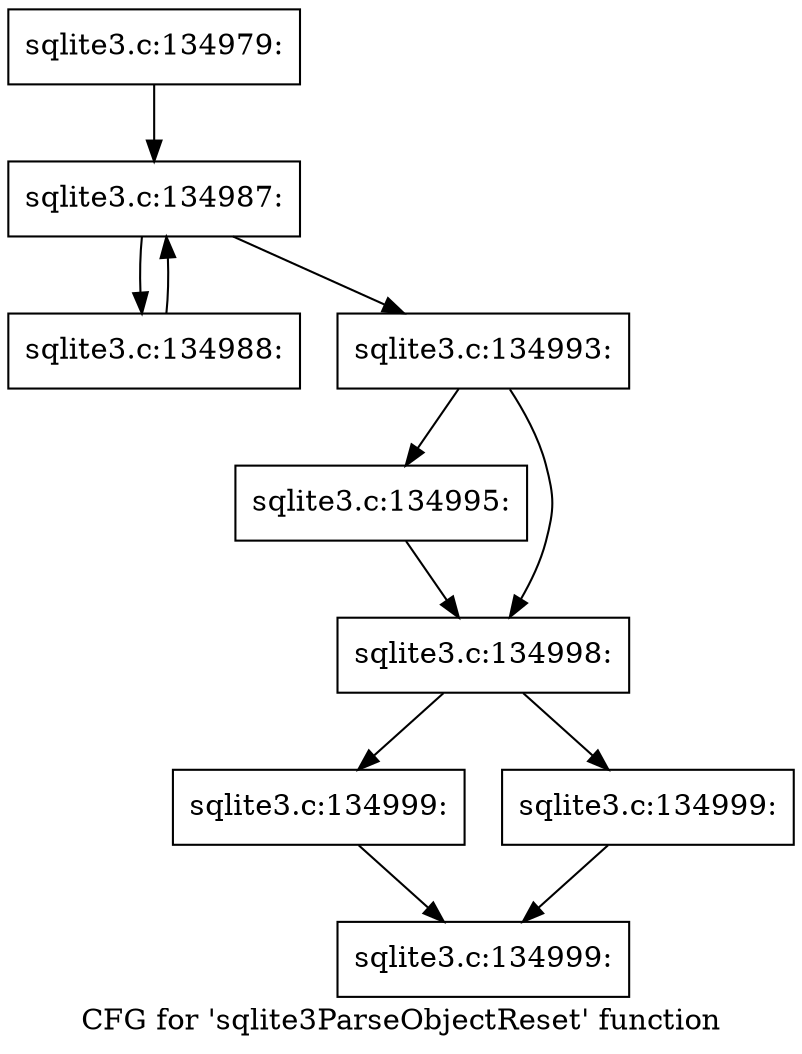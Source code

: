 digraph "CFG for 'sqlite3ParseObjectReset' function" {
	label="CFG for 'sqlite3ParseObjectReset' function";

	Node0x55c0f7652c80 [shape=record,label="{sqlite3.c:134979:}"];
	Node0x55c0f7652c80 -> Node0x55c0f874db70;
	Node0x55c0f874db70 [shape=record,label="{sqlite3.c:134987:}"];
	Node0x55c0f874db70 -> Node0x55c0f874dfb0;
	Node0x55c0f874db70 -> Node0x55c0f874dcd0;
	Node0x55c0f874dfb0 [shape=record,label="{sqlite3.c:134988:}"];
	Node0x55c0f874dfb0 -> Node0x55c0f874db70;
	Node0x55c0f874dcd0 [shape=record,label="{sqlite3.c:134993:}"];
	Node0x55c0f874dcd0 -> Node0x55c0f874f8b0;
	Node0x55c0f874dcd0 -> Node0x55c0f874f900;
	Node0x55c0f874f8b0 [shape=record,label="{sqlite3.c:134995:}"];
	Node0x55c0f874f8b0 -> Node0x55c0f874f900;
	Node0x55c0f874f900 [shape=record,label="{sqlite3.c:134998:}"];
	Node0x55c0f874f900 -> Node0x55c0f8750900;
	Node0x55c0f874f900 -> Node0x55c0f8750950;
	Node0x55c0f8750900 [shape=record,label="{sqlite3.c:134999:}"];
	Node0x55c0f8750900 -> Node0x55c0f87509a0;
	Node0x55c0f8750950 [shape=record,label="{sqlite3.c:134999:}"];
	Node0x55c0f8750950 -> Node0x55c0f87509a0;
	Node0x55c0f87509a0 [shape=record,label="{sqlite3.c:134999:}"];
}
